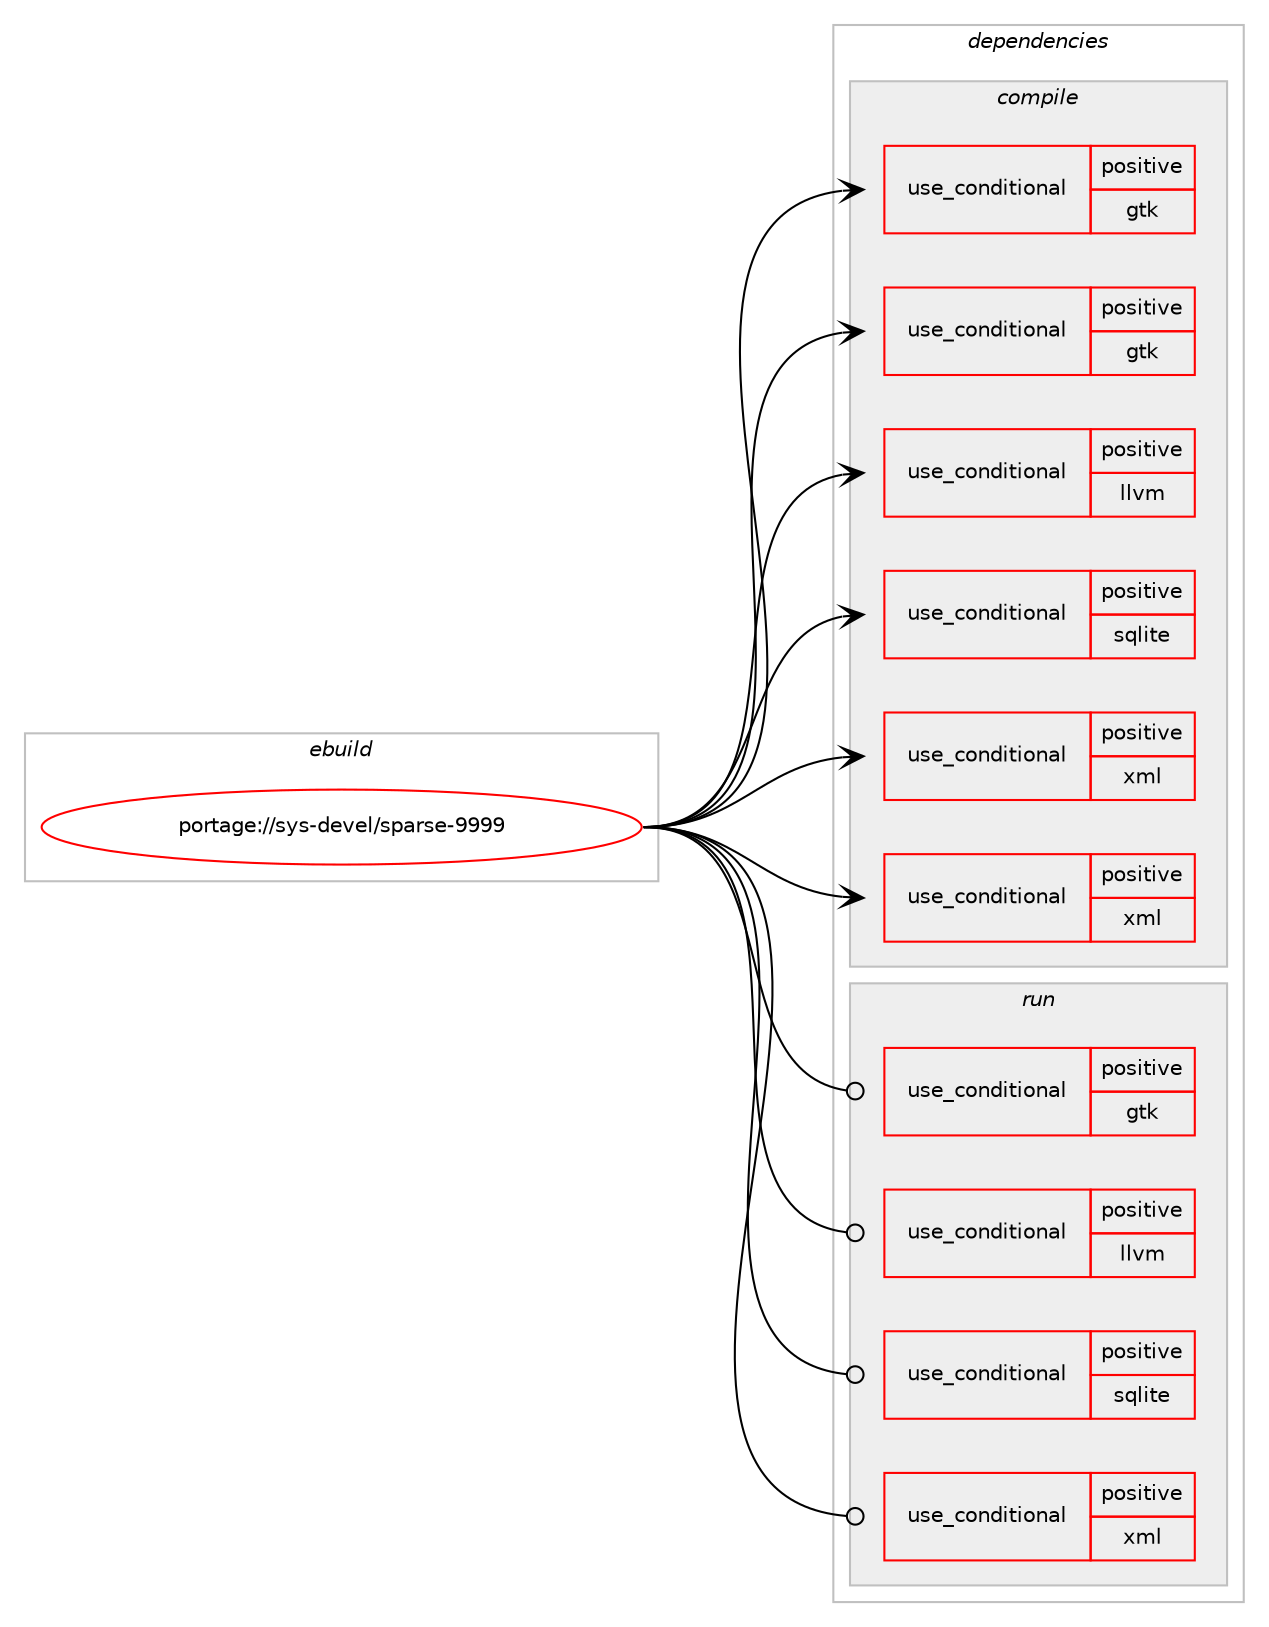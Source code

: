 digraph prolog {

# *************
# Graph options
# *************

newrank=true;
concentrate=true;
compound=true;
graph [rankdir=LR,fontname=Helvetica,fontsize=10,ranksep=1.5];#, ranksep=2.5, nodesep=0.2];
edge  [arrowhead=vee];
node  [fontname=Helvetica,fontsize=10];

# **********
# The ebuild
# **********

subgraph cluster_leftcol {
color=gray;
rank=same;
label=<<i>ebuild</i>>;
id [label="portage://sys-devel/sparse-9999", color=red, width=4, href="../sys-devel/sparse-9999.svg"];
}

# ****************
# The dependencies
# ****************

subgraph cluster_midcol {
color=gray;
label=<<i>dependencies</i>>;
subgraph cluster_compile {
fillcolor="#eeeeee";
style=filled;
label=<<i>compile</i>>;
subgraph cond928 {
dependency2376 [label=<<TABLE BORDER="0" CELLBORDER="1" CELLSPACING="0" CELLPADDING="4"><TR><TD ROWSPAN="3" CELLPADDING="10">use_conditional</TD></TR><TR><TD>positive</TD></TR><TR><TD>gtk</TD></TR></TABLE>>, shape=none, color=red];
# *** BEGIN UNKNOWN DEPENDENCY TYPE (TODO) ***
# dependency2376 -> package_dependency(portage://sys-devel/sparse-9999,install,no,virtual,pkgconfig,none,[,,],[],[])
# *** END UNKNOWN DEPENDENCY TYPE (TODO) ***

}
id:e -> dependency2376:w [weight=20,style="solid",arrowhead="vee"];
subgraph cond929 {
dependency2377 [label=<<TABLE BORDER="0" CELLBORDER="1" CELLSPACING="0" CELLPADDING="4"><TR><TD ROWSPAN="3" CELLPADDING="10">use_conditional</TD></TR><TR><TD>positive</TD></TR><TR><TD>gtk</TD></TR></TABLE>>, shape=none, color=red];
# *** BEGIN UNKNOWN DEPENDENCY TYPE (TODO) ***
# dependency2377 -> package_dependency(portage://sys-devel/sparse-9999,install,no,x11-libs,gtk+,none,[,,],[slot(2)],[])
# *** END UNKNOWN DEPENDENCY TYPE (TODO) ***

}
id:e -> dependency2377:w [weight=20,style="solid",arrowhead="vee"];
subgraph cond930 {
dependency2378 [label=<<TABLE BORDER="0" CELLBORDER="1" CELLSPACING="0" CELLPADDING="4"><TR><TD ROWSPAN="3" CELLPADDING="10">use_conditional</TD></TR><TR><TD>positive</TD></TR><TR><TD>llvm</TD></TR></TABLE>>, shape=none, color=red];
# *** BEGIN UNKNOWN DEPENDENCY TYPE (TODO) ***
# dependency2378 -> package_dependency(portage://sys-devel/sparse-9999,install,no,sys-devel,llvm,none,[,,],[slot(10),equal],[])
# *** END UNKNOWN DEPENDENCY TYPE (TODO) ***

}
id:e -> dependency2378:w [weight=20,style="solid",arrowhead="vee"];
subgraph cond931 {
dependency2379 [label=<<TABLE BORDER="0" CELLBORDER="1" CELLSPACING="0" CELLPADDING="4"><TR><TD ROWSPAN="3" CELLPADDING="10">use_conditional</TD></TR><TR><TD>positive</TD></TR><TR><TD>sqlite</TD></TR></TABLE>>, shape=none, color=red];
# *** BEGIN UNKNOWN DEPENDENCY TYPE (TODO) ***
# dependency2379 -> package_dependency(portage://sys-devel/sparse-9999,install,no,dev-db,sqlite,none,[,,],any_same_slot,[])
# *** END UNKNOWN DEPENDENCY TYPE (TODO) ***

}
id:e -> dependency2379:w [weight=20,style="solid",arrowhead="vee"];
subgraph cond932 {
dependency2380 [label=<<TABLE BORDER="0" CELLBORDER="1" CELLSPACING="0" CELLPADDING="4"><TR><TD ROWSPAN="3" CELLPADDING="10">use_conditional</TD></TR><TR><TD>positive</TD></TR><TR><TD>xml</TD></TR></TABLE>>, shape=none, color=red];
# *** BEGIN UNKNOWN DEPENDENCY TYPE (TODO) ***
# dependency2380 -> package_dependency(portage://sys-devel/sparse-9999,install,no,dev-libs,libxml2,none,[,,],[],[])
# *** END UNKNOWN DEPENDENCY TYPE (TODO) ***

}
id:e -> dependency2380:w [weight=20,style="solid",arrowhead="vee"];
subgraph cond933 {
dependency2381 [label=<<TABLE BORDER="0" CELLBORDER="1" CELLSPACING="0" CELLPADDING="4"><TR><TD ROWSPAN="3" CELLPADDING="10">use_conditional</TD></TR><TR><TD>positive</TD></TR><TR><TD>xml</TD></TR></TABLE>>, shape=none, color=red];
# *** BEGIN UNKNOWN DEPENDENCY TYPE (TODO) ***
# dependency2381 -> package_dependency(portage://sys-devel/sparse-9999,install,no,virtual,pkgconfig,none,[,,],[],[])
# *** END UNKNOWN DEPENDENCY TYPE (TODO) ***

}
id:e -> dependency2381:w [weight=20,style="solid",arrowhead="vee"];
# *** BEGIN UNKNOWN DEPENDENCY TYPE (TODO) ***
# id -> package_dependency(portage://sys-devel/sparse-9999,install,strong,sys-devel,llvm,none,[,,],[slot(0)],[])
# *** END UNKNOWN DEPENDENCY TYPE (TODO) ***

}
subgraph cluster_compileandrun {
fillcolor="#eeeeee";
style=filled;
label=<<i>compile and run</i>>;
}
subgraph cluster_run {
fillcolor="#eeeeee";
style=filled;
label=<<i>run</i>>;
subgraph cond934 {
dependency2382 [label=<<TABLE BORDER="0" CELLBORDER="1" CELLSPACING="0" CELLPADDING="4"><TR><TD ROWSPAN="3" CELLPADDING="10">use_conditional</TD></TR><TR><TD>positive</TD></TR><TR><TD>gtk</TD></TR></TABLE>>, shape=none, color=red];
# *** BEGIN UNKNOWN DEPENDENCY TYPE (TODO) ***
# dependency2382 -> package_dependency(portage://sys-devel/sparse-9999,run,no,x11-libs,gtk+,none,[,,],[slot(2)],[])
# *** END UNKNOWN DEPENDENCY TYPE (TODO) ***

}
id:e -> dependency2382:w [weight=20,style="solid",arrowhead="odot"];
subgraph cond935 {
dependency2383 [label=<<TABLE BORDER="0" CELLBORDER="1" CELLSPACING="0" CELLPADDING="4"><TR><TD ROWSPAN="3" CELLPADDING="10">use_conditional</TD></TR><TR><TD>positive</TD></TR><TR><TD>llvm</TD></TR></TABLE>>, shape=none, color=red];
# *** BEGIN UNKNOWN DEPENDENCY TYPE (TODO) ***
# dependency2383 -> package_dependency(portage://sys-devel/sparse-9999,run,no,sys-devel,llvm,none,[,,],[slot(10),equal],[])
# *** END UNKNOWN DEPENDENCY TYPE (TODO) ***

}
id:e -> dependency2383:w [weight=20,style="solid",arrowhead="odot"];
subgraph cond936 {
dependency2384 [label=<<TABLE BORDER="0" CELLBORDER="1" CELLSPACING="0" CELLPADDING="4"><TR><TD ROWSPAN="3" CELLPADDING="10">use_conditional</TD></TR><TR><TD>positive</TD></TR><TR><TD>sqlite</TD></TR></TABLE>>, shape=none, color=red];
# *** BEGIN UNKNOWN DEPENDENCY TYPE (TODO) ***
# dependency2384 -> package_dependency(portage://sys-devel/sparse-9999,run,no,dev-db,sqlite,none,[,,],any_same_slot,[])
# *** END UNKNOWN DEPENDENCY TYPE (TODO) ***

}
id:e -> dependency2384:w [weight=20,style="solid",arrowhead="odot"];
subgraph cond937 {
dependency2385 [label=<<TABLE BORDER="0" CELLBORDER="1" CELLSPACING="0" CELLPADDING="4"><TR><TD ROWSPAN="3" CELLPADDING="10">use_conditional</TD></TR><TR><TD>positive</TD></TR><TR><TD>xml</TD></TR></TABLE>>, shape=none, color=red];
# *** BEGIN UNKNOWN DEPENDENCY TYPE (TODO) ***
# dependency2385 -> package_dependency(portage://sys-devel/sparse-9999,run,no,dev-libs,libxml2,none,[,,],[],[])
# *** END UNKNOWN DEPENDENCY TYPE (TODO) ***

}
id:e -> dependency2385:w [weight=20,style="solid",arrowhead="odot"];
}
}

# **************
# The candidates
# **************

subgraph cluster_choices {
rank=same;
color=gray;
label=<<i>candidates</i>>;

}

}
